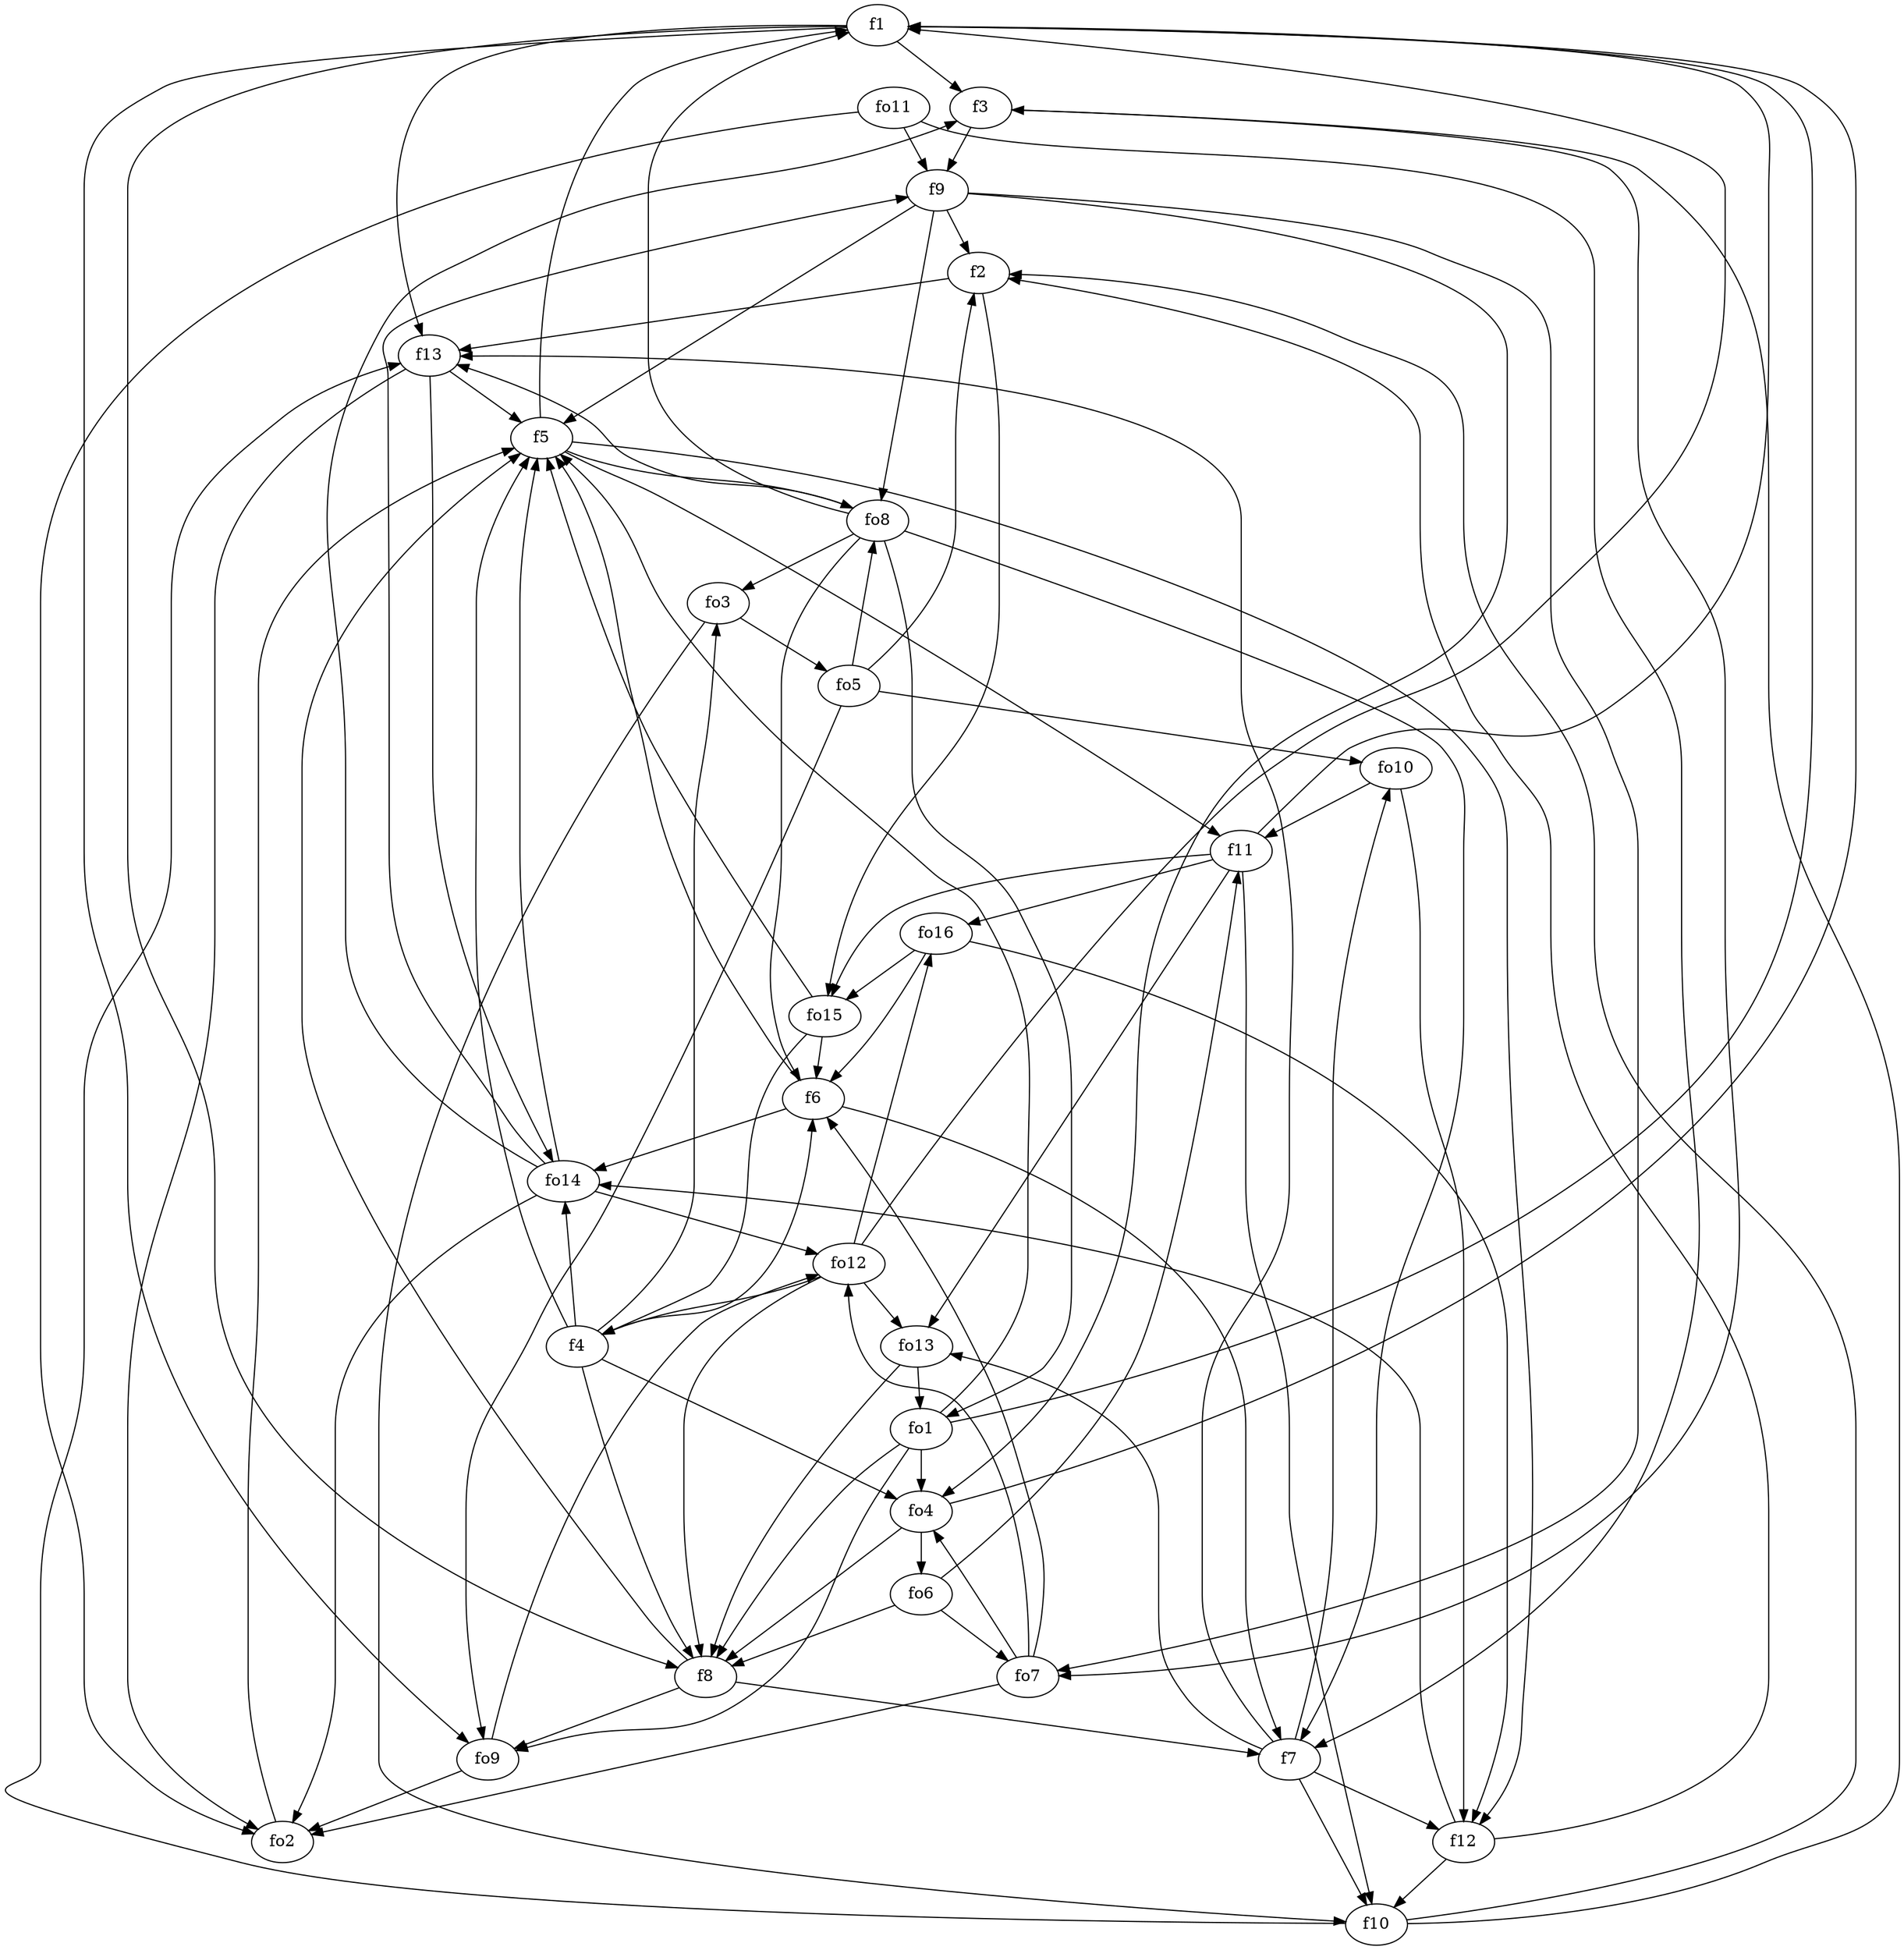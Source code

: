 strict digraph  {
f1;
f2;
f3;
f4;
f5;
f6;
f7;
f8;
f9;
f10;
f11;
f12;
f13;
fo1;
fo2;
fo3;
fo4;
fo5;
fo6;
fo7;
fo8;
fo9;
fo10;
fo11;
fo12;
fo13;
fo14;
fo15;
fo16;
f1 -> fo9  [weight=2];
f1 -> f13  [weight=2];
f1 -> f8  [weight=2];
f1 -> f3  [weight=2];
f2 -> f13  [weight=2];
f2 -> fo15  [weight=2];
f3 -> fo7  [weight=2];
f3 -> f9  [weight=2];
f4 -> fo3  [weight=2];
f4 -> fo4  [weight=2];
f4 -> f8  [weight=2];
f4 -> fo14  [weight=2];
f4 -> f6  [weight=2];
f4 -> f5  [weight=2];
f5 -> f1  [weight=2];
f5 -> fo8  [weight=2];
f5 -> f12  [weight=2];
f5 -> f11  [weight=2];
f6 -> f7  [weight=2];
f6 -> f5  [weight=2];
f6 -> fo14  [weight=2];
f7 -> f13  [weight=2];
f7 -> fo10  [weight=2];
f7 -> fo13  [weight=2];
f7 -> f10  [weight=2];
f7 -> f12  [weight=2];
f8 -> fo9  [weight=2];
f8 -> f7  [weight=2];
f8 -> f5  [weight=2];
f9 -> fo4  [weight=2];
f9 -> f5  [weight=2];
f9 -> fo8  [weight=2];
f9 -> f2  [weight=2];
f9 -> fo7  [weight=2];
f10 -> f2  [weight=2];
f10 -> f13  [weight=2];
f10 -> f3  [weight=2];
f11 -> f10  [weight=2];
f11 -> f1  [weight=2];
f11 -> fo16  [weight=2];
f11 -> fo13  [weight=2];
f11 -> fo15  [weight=2];
f12 -> f10  [weight=2];
f12 -> f2  [weight=2];
f12 -> fo14  [weight=2];
f13 -> fo14  [weight=2];
f13 -> f5  [weight=2];
f13 -> fo2  [weight=2];
fo1 -> f5  [weight=2];
fo1 -> f8  [weight=2];
fo1 -> fo4  [weight=2];
fo1 -> fo9  [weight=2];
fo1 -> f1  [weight=2];
fo2 -> f5  [weight=2];
fo3 -> f10  [weight=2];
fo3 -> fo5  [weight=2];
fo4 -> f8  [weight=2];
fo4 -> f1  [weight=2];
fo4 -> fo6  [weight=2];
fo5 -> f2  [weight=2];
fo5 -> fo8  [weight=2];
fo5 -> fo10  [weight=2];
fo5 -> fo9  [weight=2];
fo6 -> f8  [weight=2];
fo6 -> f11  [weight=2];
fo6 -> fo7  [weight=2];
fo7 -> fo2  [weight=2];
fo7 -> f6  [weight=2];
fo7 -> fo4  [weight=2];
fo7 -> fo12  [weight=2];
fo8 -> f13  [weight=2];
fo8 -> fo1  [weight=2];
fo8 -> f6  [weight=2];
fo8 -> f1  [weight=2];
fo8 -> fo3  [weight=2];
fo8 -> f7  [weight=2];
fo9 -> fo2  [weight=2];
fo9 -> fo12  [weight=2];
fo10 -> f11  [weight=2];
fo10 -> f12  [weight=2];
fo11 -> f9  [weight=2];
fo11 -> fo2  [weight=2];
fo11 -> f7  [weight=2];
fo12 -> f8  [weight=2];
fo12 -> fo16  [weight=2];
fo12 -> fo13  [weight=2];
fo12 -> f1  [weight=2];
fo12 -> f4  [weight=2];
fo13 -> f8  [weight=2];
fo13 -> fo1  [weight=2];
fo14 -> f3  [weight=2];
fo14 -> fo12  [weight=2];
fo14 -> f5  [weight=2];
fo14 -> fo2  [weight=2];
fo14 -> f9  [weight=2];
fo15 -> f6  [weight=2];
fo15 -> f5  [weight=2];
fo15 -> f4  [weight=2];
fo16 -> fo15  [weight=2];
fo16 -> f12  [weight=2];
fo16 -> f6  [weight=2];
}
